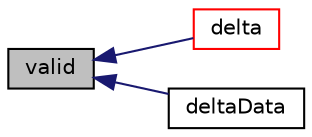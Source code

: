 digraph "valid"
{
  bgcolor="transparent";
  edge [fontname="Helvetica",fontsize="10",labelfontname="Helvetica",labelfontsize="10"];
  node [fontname="Helvetica",fontsize="10",shape=record];
  rankdir="LR";
  Node1 [label="valid",height=0.2,width=0.4,color="black", fillcolor="grey75", style="filled", fontcolor="black"];
  Node1 -> Node2 [dir="back",color="midnightblue",fontsize="10",style="solid",fontname="Helvetica"];
  Node2 [label="delta",height=0.2,width=0.4,color="red",URL="$a00518.html#a5dcd638bddf97b637184e48028d1edbd"];
  Node1 -> Node3 [dir="back",color="midnightblue",fontsize="10",style="solid",fontname="Helvetica"];
  Node3 [label="deltaData",height=0.2,width=0.4,color="black",URL="$a00518.html#a5c367c9cf6bbf0bc561fbe3382a33e01",tooltip="Construct from delta value. "];
}
